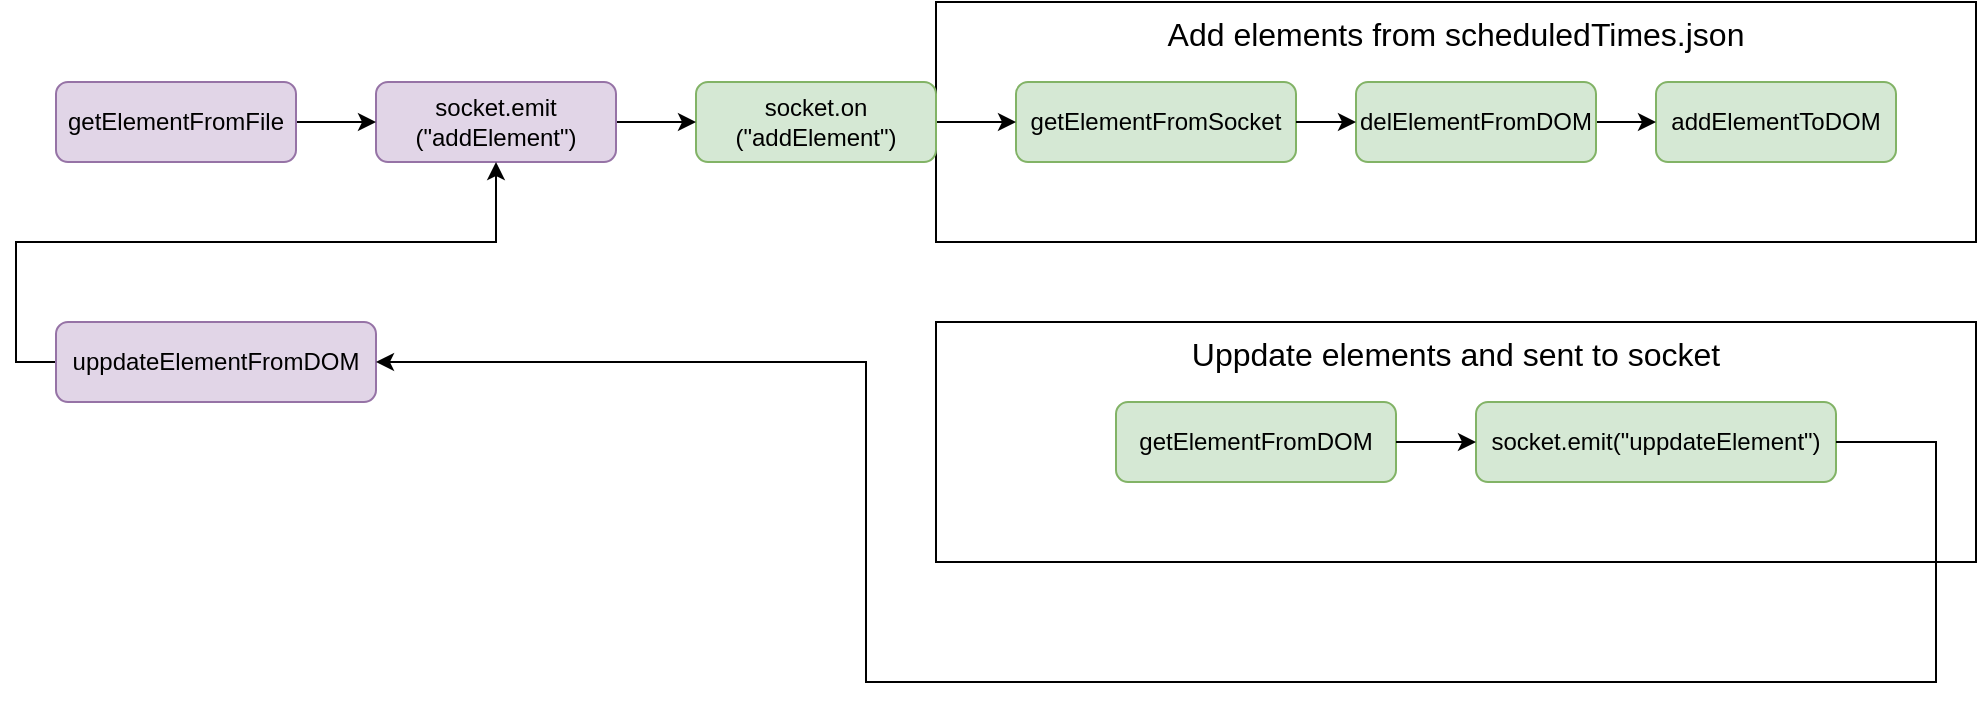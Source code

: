 <mxfile version="12.4.7" type="github">
  <diagram id="i-tSD9oWPT3ERHb1kvOe" name="Page-1">
    <mxGraphModel dx="1113" dy="545" grid="1" gridSize="10" guides="1" tooltips="1" connect="1" arrows="1" fold="1" page="1" pageScale="1" pageWidth="850" pageHeight="1100" math="0" shadow="0">
      <root>
        <mxCell id="0"/>
        <mxCell id="1" parent="0"/>
        <mxCell id="crog911Fq6NyPLmG136T-7" value="" style="group;fillColor=#d5e8d4;strokeColor=#82b366;" vertex="1" connectable="0" parent="1">
          <mxGeometry x="520" y="80" width="520" height="120" as="geometry"/>
        </mxCell>
        <mxCell id="crog911Fq6NyPLmG136T-1" value="Add elements from scheduledTimes.json" style="rounded=0;whiteSpace=wrap;html=1;fillColor=#ffffff;gradientColor=none;align=center;verticalAlign=top;fontSize=16;" vertex="1" parent="crog911Fq6NyPLmG136T-7">
          <mxGeometry width="520" height="120" as="geometry"/>
        </mxCell>
        <mxCell id="_vnFwrZZQ34nLDeKAmVC-1" value="addElementToDOM" style="rounded=1;whiteSpace=wrap;html=1;treeFolding=0;treeMoving=0;resizeWidth=0;fillColor=#d5e8d4;strokeColor=#82b366;" parent="crog911Fq6NyPLmG136T-7" vertex="1">
          <mxGeometry x="360" y="40" width="120" height="40" as="geometry"/>
        </mxCell>
        <mxCell id="_vnFwrZZQ34nLDeKAmVC-3" value="getElementFromSocket" style="rounded=1;whiteSpace=wrap;html=1;treeFolding=0;treeMoving=0;resizeWidth=0;fillColor=#d5e8d4;strokeColor=#82b366;" parent="crog911Fq6NyPLmG136T-7" vertex="1">
          <mxGeometry x="40" y="40" width="140" height="40" as="geometry"/>
        </mxCell>
        <mxCell id="crog911Fq6NyPLmG136T-4" value="" style="edgeStyle=orthogonalEdgeStyle;rounded=0;orthogonalLoop=1;jettySize=auto;html=1;fontSize=16;" edge="1" parent="crog911Fq6NyPLmG136T-7" source="_vnFwrZZQ34nLDeKAmVC-5" target="_vnFwrZZQ34nLDeKAmVC-1">
          <mxGeometry relative="1" as="geometry"/>
        </mxCell>
        <mxCell id="_vnFwrZZQ34nLDeKAmVC-5" value="delElementFromDOM" style="rounded=1;whiteSpace=wrap;html=1;treeFolding=0;treeMoving=0;resizeWidth=0;fillColor=#d5e8d4;strokeColor=#82b366;" parent="crog911Fq6NyPLmG136T-7" vertex="1">
          <mxGeometry x="210" y="40" width="120" height="40" as="geometry"/>
        </mxCell>
        <mxCell id="crog911Fq6NyPLmG136T-3" value="" style="edgeStyle=orthogonalEdgeStyle;rounded=0;orthogonalLoop=1;jettySize=auto;html=1;fontSize=16;" edge="1" parent="crog911Fq6NyPLmG136T-7" source="_vnFwrZZQ34nLDeKAmVC-3" target="_vnFwrZZQ34nLDeKAmVC-5">
          <mxGeometry relative="1" as="geometry"/>
        </mxCell>
        <mxCell id="crog911Fq6NyPLmG136T-9" value="" style="edgeStyle=orthogonalEdgeStyle;rounded=0;orthogonalLoop=1;jettySize=auto;html=1;fontSize=16;" edge="1" parent="1" source="crog911Fq6NyPLmG136T-8" target="_vnFwrZZQ34nLDeKAmVC-3">
          <mxGeometry relative="1" as="geometry"/>
        </mxCell>
        <mxCell id="crog911Fq6NyPLmG136T-8" value="socket.on (&quot;addElement&quot;)" style="rounded=1;whiteSpace=wrap;html=1;treeFolding=0;treeMoving=0;resizeWidth=0;fillColor=#d5e8d4;strokeColor=#82b366;" vertex="1" parent="1">
          <mxGeometry x="400" y="120" width="120" height="40" as="geometry"/>
        </mxCell>
        <mxCell id="crog911Fq6NyPLmG136T-11" value="" style="edgeStyle=orthogonalEdgeStyle;rounded=0;orthogonalLoop=1;jettySize=auto;html=1;fontSize=16;" edge="1" parent="1" source="crog911Fq6NyPLmG136T-10" target="crog911Fq6NyPLmG136T-8">
          <mxGeometry relative="1" as="geometry"/>
        </mxCell>
        <mxCell id="crog911Fq6NyPLmG136T-10" value="socket.emit (&quot;addElement&quot;)" style="rounded=1;whiteSpace=wrap;html=1;treeFolding=0;treeMoving=0;resizeWidth=0;fillColor=#e1d5e7;strokeColor=#9673a6;" vertex="1" parent="1">
          <mxGeometry x="240.0" y="120" width="120" height="40" as="geometry"/>
        </mxCell>
        <mxCell id="crog911Fq6NyPLmG136T-20" value="" style="edgeStyle=orthogonalEdgeStyle;rounded=0;orthogonalLoop=1;jettySize=auto;html=1;fontSize=16;" edge="1" parent="1" source="crog911Fq6NyPLmG136T-19" target="crog911Fq6NyPLmG136T-10">
          <mxGeometry relative="1" as="geometry"/>
        </mxCell>
        <mxCell id="crog911Fq6NyPLmG136T-19" value="getElementFromFile" style="rounded=1;whiteSpace=wrap;html=1;treeFolding=0;treeMoving=0;resizeWidth=0;fillColor=#e1d5e7;strokeColor=#9673a6;" vertex="1" parent="1">
          <mxGeometry x="80" y="120" width="120" height="40" as="geometry"/>
        </mxCell>
        <mxCell id="crog911Fq6NyPLmG136T-33" style="edgeStyle=orthogonalEdgeStyle;rounded=0;comic=0;orthogonalLoop=1;jettySize=auto;html=1;entryX=0.5;entryY=1;entryDx=0;entryDy=0;shadow=0;startArrow=none;startFill=0;endSize=6;targetPerimeterSpacing=0;fontSize=16;" edge="1" parent="1" source="crog911Fq6NyPLmG136T-21" target="crog911Fq6NyPLmG136T-10">
          <mxGeometry relative="1" as="geometry">
            <Array as="points">
              <mxPoint x="60" y="260"/>
              <mxPoint x="60" y="200"/>
              <mxPoint x="300" y="200"/>
            </Array>
          </mxGeometry>
        </mxCell>
        <mxCell id="crog911Fq6NyPLmG136T-21" value="uppdateElementFromDOM" style="rounded=1;whiteSpace=wrap;html=1;treeFolding=0;treeMoving=0;resizeWidth=0;fillColor=#e1d5e7;strokeColor=#9673a6;" vertex="1" parent="1">
          <mxGeometry x="80" y="240" width="160" height="40" as="geometry"/>
        </mxCell>
        <mxCell id="crog911Fq6NyPLmG136T-22" value="" style="group;fillColor=#d5e8d4;strokeColor=#82b366;" vertex="1" connectable="0" parent="1">
          <mxGeometry x="520" y="240" width="520" height="120" as="geometry"/>
        </mxCell>
        <mxCell id="crog911Fq6NyPLmG136T-23" value="Uppdate elements and sent to socket&lt;br&gt;" style="rounded=0;whiteSpace=wrap;html=1;fillColor=#ffffff;gradientColor=none;align=center;verticalAlign=top;fontSize=16;" vertex="1" parent="crog911Fq6NyPLmG136T-22">
          <mxGeometry width="520" height="120" as="geometry"/>
        </mxCell>
        <mxCell id="crog911Fq6NyPLmG136T-25" value="getElementFromDOM" style="rounded=1;whiteSpace=wrap;html=1;treeFolding=0;treeMoving=0;resizeWidth=0;fillColor=#d5e8d4;strokeColor=#82b366;" vertex="1" parent="crog911Fq6NyPLmG136T-22">
          <mxGeometry x="90" y="40" width="140" height="40" as="geometry"/>
        </mxCell>
        <mxCell id="crog911Fq6NyPLmG136T-27" value="socket.emit(&quot;uppdateElement&quot;)" style="rounded=1;whiteSpace=wrap;html=1;treeFolding=0;treeMoving=0;resizeWidth=0;fillColor=#d5e8d4;strokeColor=#82b366;" vertex="1" parent="crog911Fq6NyPLmG136T-22">
          <mxGeometry x="270" y="40" width="180" height="40" as="geometry"/>
        </mxCell>
        <mxCell id="crog911Fq6NyPLmG136T-28" value="" style="edgeStyle=orthogonalEdgeStyle;rounded=0;orthogonalLoop=1;jettySize=auto;html=1;fontSize=16;" edge="1" parent="crog911Fq6NyPLmG136T-22" source="crog911Fq6NyPLmG136T-25" target="crog911Fq6NyPLmG136T-27">
          <mxGeometry relative="1" as="geometry"/>
        </mxCell>
        <mxCell id="crog911Fq6NyPLmG136T-30" value="" style="edgeStyle=orthogonalEdgeStyle;rounded=0;orthogonalLoop=1;jettySize=auto;html=1;fontSize=16;entryX=1;entryY=0.5;entryDx=0;entryDy=0;shadow=0;comic=0;startArrow=none;startFill=0;targetPerimeterSpacing=0;endSize=6;" edge="1" parent="1" source="crog911Fq6NyPLmG136T-27" target="crog911Fq6NyPLmG136T-21">
          <mxGeometry relative="1" as="geometry">
            <mxPoint x="990" y="460" as="targetPoint"/>
            <Array as="points">
              <mxPoint x="1020" y="300"/>
              <mxPoint x="1020" y="420"/>
              <mxPoint x="485" y="420"/>
              <mxPoint x="485" y="260"/>
            </Array>
          </mxGeometry>
        </mxCell>
      </root>
    </mxGraphModel>
  </diagram>
</mxfile>
